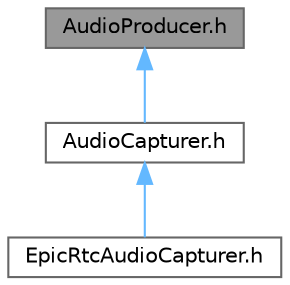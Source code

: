 digraph "AudioProducer.h"
{
 // INTERACTIVE_SVG=YES
 // LATEX_PDF_SIZE
  bgcolor="transparent";
  edge [fontname=Helvetica,fontsize=10,labelfontname=Helvetica,labelfontsize=10];
  node [fontname=Helvetica,fontsize=10,shape=box,height=0.2,width=0.4];
  Node1 [id="Node000001",label="AudioProducer.h",height=0.2,width=0.4,color="gray40", fillcolor="grey60", style="filled", fontcolor="black",tooltip=" "];
  Node1 -> Node2 [id="edge1_Node000001_Node000002",dir="back",color="steelblue1",style="solid",tooltip=" "];
  Node2 [id="Node000002",label="AudioCapturer.h",height=0.2,width=0.4,color="grey40", fillcolor="white", style="filled",URL="$db/dac/AudioCapturer_8h.html",tooltip=" "];
  Node2 -> Node3 [id="edge2_Node000002_Node000003",dir="back",color="steelblue1",style="solid",tooltip=" "];
  Node3 [id="Node000003",label="EpicRtcAudioCapturer.h",height=0.2,width=0.4,color="grey40", fillcolor="white", style="filled",URL="$dd/dbf/EpicRtcAudioCapturer_8h.html",tooltip=" "];
}
